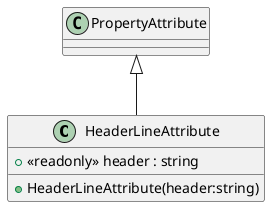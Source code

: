 @startuml
class HeaderLineAttribute {
    + <<readonly>> header : string
    + HeaderLineAttribute(header:string)
}
PropertyAttribute <|-- HeaderLineAttribute
@enduml
